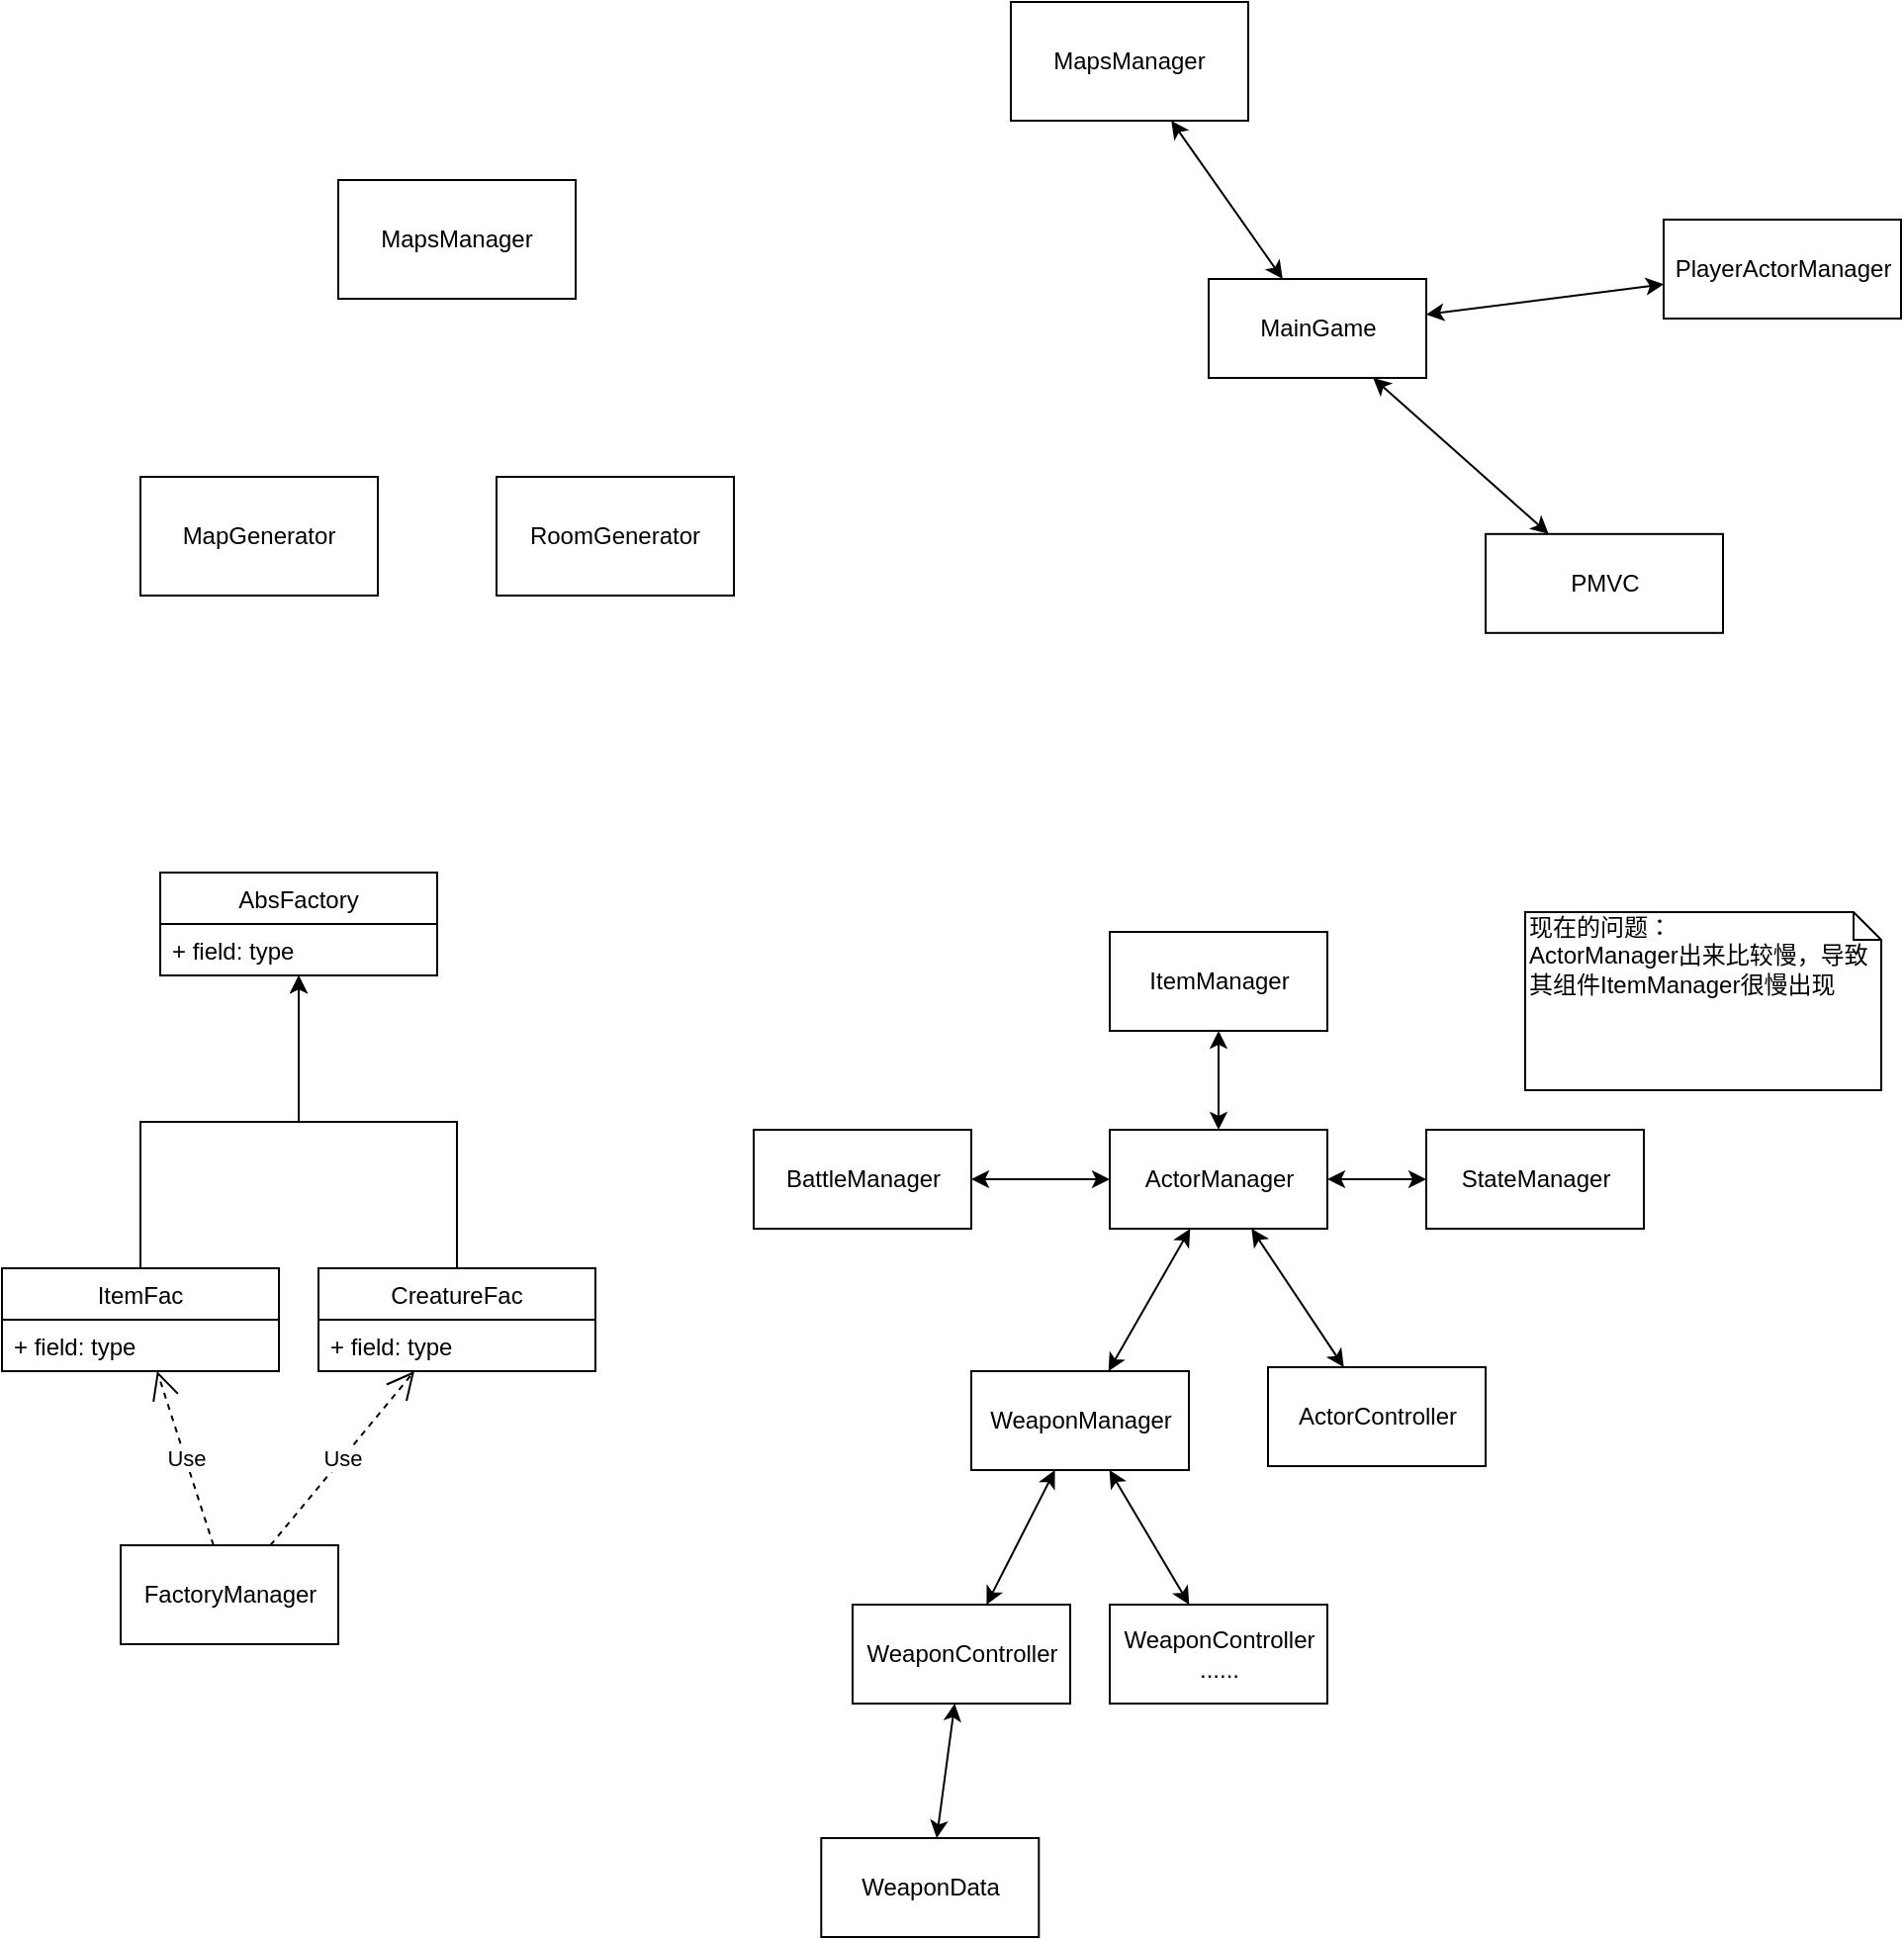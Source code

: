 <mxfile version="12.8.2" type="github">
  <diagram name="Page-1" id="9f46799a-70d6-7492-0946-bef42562c5a5">
    <mxGraphModel dx="915" dy="1634" grid="1" gridSize="10" guides="1" tooltips="1" connect="1" arrows="1" fold="1" page="1" pageScale="1" pageWidth="1100" pageHeight="850" background="#ffffff" math="0" shadow="0">
      <root>
        <mxCell id="0" />
        <mxCell id="1" parent="0" />
        <mxCell id="ZAulG_bHDL-cS3uMdSec-1" value="MainGame" style="html=1;" parent="1" vertex="1">
          <mxGeometry x="700" y="-20" width="110" height="50" as="geometry" />
        </mxCell>
        <mxCell id="ZAulG_bHDL-cS3uMdSec-3" value="FactoryManager" style="html=1;" parent="1" vertex="1">
          <mxGeometry x="150" y="620" width="110" height="50" as="geometry" />
        </mxCell>
        <mxCell id="ZAulG_bHDL-cS3uMdSec-8" value="AbsFactory" style="swimlane;fontStyle=0;childLayout=stackLayout;horizontal=1;startSize=26;fillColor=none;horizontalStack=0;resizeParent=1;resizeParentMax=0;resizeLast=0;collapsible=1;marginBottom=0;" parent="1" vertex="1">
          <mxGeometry x="170" y="280" width="140" height="52" as="geometry" />
        </mxCell>
        <mxCell id="ZAulG_bHDL-cS3uMdSec-10" value="+ field: type" style="text;strokeColor=none;fillColor=none;align=left;verticalAlign=top;spacingLeft=4;spacingRight=4;overflow=hidden;rotatable=0;points=[[0,0.5],[1,0.5]];portConstraint=eastwest;" parent="ZAulG_bHDL-cS3uMdSec-8" vertex="1">
          <mxGeometry y="26" width="140" height="26" as="geometry" />
        </mxCell>
        <mxCell id="ZAulG_bHDL-cS3uMdSec-15" style="edgeStyle=orthogonalEdgeStyle;rounded=0;orthogonalLoop=1;jettySize=auto;html=1;" parent="1" source="ZAulG_bHDL-cS3uMdSec-13" target="ZAulG_bHDL-cS3uMdSec-8" edge="1">
          <mxGeometry relative="1" as="geometry" />
        </mxCell>
        <mxCell id="ZAulG_bHDL-cS3uMdSec-13" value="ItemFac" style="swimlane;fontStyle=0;childLayout=stackLayout;horizontal=1;startSize=26;fillColor=none;horizontalStack=0;resizeParent=1;resizeParentMax=0;resizeLast=0;collapsible=1;marginBottom=0;" parent="1" vertex="1">
          <mxGeometry x="90" y="480" width="140" height="52" as="geometry" />
        </mxCell>
        <mxCell id="ZAulG_bHDL-cS3uMdSec-14" value="+ field: type" style="text;strokeColor=none;fillColor=none;align=left;verticalAlign=top;spacingLeft=4;spacingRight=4;overflow=hidden;rotatable=0;points=[[0,0.5],[1,0.5]];portConstraint=eastwest;" parent="ZAulG_bHDL-cS3uMdSec-13" vertex="1">
          <mxGeometry y="26" width="140" height="26" as="geometry" />
        </mxCell>
        <mxCell id="ZAulG_bHDL-cS3uMdSec-18" style="edgeStyle=orthogonalEdgeStyle;rounded=0;orthogonalLoop=1;jettySize=auto;html=1;" parent="1" source="ZAulG_bHDL-cS3uMdSec-16" target="ZAulG_bHDL-cS3uMdSec-8" edge="1">
          <mxGeometry relative="1" as="geometry" />
        </mxCell>
        <mxCell id="ZAulG_bHDL-cS3uMdSec-16" value="CreatureFac" style="swimlane;fontStyle=0;childLayout=stackLayout;horizontal=1;startSize=26;fillColor=none;horizontalStack=0;resizeParent=1;resizeParentMax=0;resizeLast=0;collapsible=1;marginBottom=0;" parent="1" vertex="1">
          <mxGeometry x="250" y="480" width="140" height="52" as="geometry" />
        </mxCell>
        <mxCell id="ZAulG_bHDL-cS3uMdSec-17" value="+ field: type" style="text;strokeColor=none;fillColor=none;align=left;verticalAlign=top;spacingLeft=4;spacingRight=4;overflow=hidden;rotatable=0;points=[[0,0.5],[1,0.5]];portConstraint=eastwest;" parent="ZAulG_bHDL-cS3uMdSec-16" vertex="1">
          <mxGeometry y="26" width="140" height="26" as="geometry" />
        </mxCell>
        <mxCell id="ZAulG_bHDL-cS3uMdSec-19" value="Use" style="endArrow=open;endSize=12;dashed=1;html=1;" parent="1" source="ZAulG_bHDL-cS3uMdSec-3" target="ZAulG_bHDL-cS3uMdSec-13" edge="1">
          <mxGeometry width="160" relative="1" as="geometry">
            <mxPoint x="10" y="630" as="sourcePoint" />
            <mxPoint x="170" y="630" as="targetPoint" />
          </mxGeometry>
        </mxCell>
        <mxCell id="ZAulG_bHDL-cS3uMdSec-20" value="Use" style="endArrow=open;endSize=12;dashed=1;html=1;" parent="1" source="ZAulG_bHDL-cS3uMdSec-3" target="ZAulG_bHDL-cS3uMdSec-16" edge="1">
          <mxGeometry width="160" relative="1" as="geometry">
            <mxPoint x="20" y="640" as="sourcePoint" />
            <mxPoint x="180" y="640" as="targetPoint" />
          </mxGeometry>
        </mxCell>
        <mxCell id="ZAulG_bHDL-cS3uMdSec-21" value="ActorManager" style="html=1;" parent="1" vertex="1">
          <mxGeometry x="650" y="410" width="110" height="50" as="geometry" />
        </mxCell>
        <mxCell id="ZAulG_bHDL-cS3uMdSec-22" value="BattleManager" style="html=1;" parent="1" vertex="1">
          <mxGeometry x="470" y="410" width="110" height="50" as="geometry" />
        </mxCell>
        <mxCell id="ZAulG_bHDL-cS3uMdSec-23" value="ActorController" style="html=1;" parent="1" vertex="1">
          <mxGeometry x="730" y="530" width="110" height="50" as="geometry" />
        </mxCell>
        <mxCell id="ZAulG_bHDL-cS3uMdSec-24" value="WeaponManager" style="html=1;" parent="1" vertex="1">
          <mxGeometry x="580" y="532" width="110" height="50" as="geometry" />
        </mxCell>
        <mxCell id="ZAulG_bHDL-cS3uMdSec-25" value="StateManager" style="html=1;" parent="1" vertex="1">
          <mxGeometry x="810" y="410" width="110" height="50" as="geometry" />
        </mxCell>
        <mxCell id="ZAulG_bHDL-cS3uMdSec-27" value="" style="endArrow=classic;startArrow=classic;html=1;" parent="1" source="ZAulG_bHDL-cS3uMdSec-22" target="ZAulG_bHDL-cS3uMdSec-21" edge="1">
          <mxGeometry width="50" height="50" relative="1" as="geometry">
            <mxPoint x="690" y="530" as="sourcePoint" />
            <mxPoint x="740" y="480" as="targetPoint" />
          </mxGeometry>
        </mxCell>
        <mxCell id="ZAulG_bHDL-cS3uMdSec-28" value="" style="endArrow=classic;startArrow=classic;html=1;" parent="1" source="ZAulG_bHDL-cS3uMdSec-23" target="ZAulG_bHDL-cS3uMdSec-21" edge="1">
          <mxGeometry width="50" height="50" relative="1" as="geometry">
            <mxPoint x="700" y="540" as="sourcePoint" />
            <mxPoint x="711.053" y="470" as="targetPoint" />
          </mxGeometry>
        </mxCell>
        <mxCell id="ZAulG_bHDL-cS3uMdSec-29" value="" style="endArrow=classic;startArrow=classic;html=1;" parent="1" source="ZAulG_bHDL-cS3uMdSec-24" target="ZAulG_bHDL-cS3uMdSec-21" edge="1">
          <mxGeometry width="50" height="50" relative="1" as="geometry">
            <mxPoint x="710" y="550" as="sourcePoint" />
            <mxPoint x="721.053" y="480" as="targetPoint" />
          </mxGeometry>
        </mxCell>
        <mxCell id="ZAulG_bHDL-cS3uMdSec-30" value="" style="endArrow=classic;startArrow=classic;html=1;" parent="1" source="ZAulG_bHDL-cS3uMdSec-25" target="ZAulG_bHDL-cS3uMdSec-21" edge="1">
          <mxGeometry width="50" height="50" relative="1" as="geometry">
            <mxPoint x="720" y="560" as="sourcePoint" />
            <mxPoint x="731.053" y="490" as="targetPoint" />
          </mxGeometry>
        </mxCell>
        <mxCell id="ZAulG_bHDL-cS3uMdSec-31" value="ItemManager" style="html=1;" parent="1" vertex="1">
          <mxGeometry x="650" y="310" width="110" height="50" as="geometry" />
        </mxCell>
        <mxCell id="ZAulG_bHDL-cS3uMdSec-32" value="" style="endArrow=classic;startArrow=classic;html=1;" parent="1" source="ZAulG_bHDL-cS3uMdSec-31" target="ZAulG_bHDL-cS3uMdSec-21" edge="1">
          <mxGeometry width="50" height="50" relative="1" as="geometry">
            <mxPoint x="610" y="451.562" as="sourcePoint" />
            <mxPoint x="660" y="448.438" as="targetPoint" />
          </mxGeometry>
        </mxCell>
        <mxCell id="ZAulG_bHDL-cS3uMdSec-33" value="现在的问题：&lt;br&gt;ActorManager出来比较慢，导致其组件ItemManager很慢出现" style="shape=note;whiteSpace=wrap;html=1;size=14;verticalAlign=top;align=left;spacingTop=-6;" parent="1" vertex="1">
          <mxGeometry x="860" y="300" width="180" height="90" as="geometry" />
        </mxCell>
        <mxCell id="lxRsSnE1H8E0c15Uz4l2-1" value="" style="endArrow=classic;startArrow=classic;html=1;fontColor=#00CC00;" parent="1" source="lxRsSnE1H8E0c15Uz4l2-2" target="ZAulG_bHDL-cS3uMdSec-24" edge="1">
          <mxGeometry width="50" height="50" relative="1" as="geometry">
            <mxPoint x="616" y="650" as="sourcePoint" />
            <mxPoint x="600" y="620" as="targetPoint" />
          </mxGeometry>
        </mxCell>
        <mxCell id="lxRsSnE1H8E0c15Uz4l2-2" value="WeaponController" style="html=1;" parent="1" vertex="1">
          <mxGeometry x="520" y="650" width="110" height="50" as="geometry" />
        </mxCell>
        <mxCell id="lxRsSnE1H8E0c15Uz4l2-3" value="WeaponData" style="html=1;" parent="1" vertex="1">
          <mxGeometry x="504.15" y="768" width="110" height="50" as="geometry" />
        </mxCell>
        <mxCell id="lxRsSnE1H8E0c15Uz4l2-4" value="" style="endArrow=classic;startArrow=classic;html=1;fontColor=#00CC00;" parent="1" source="lxRsSnE1H8E0c15Uz4l2-3" target="lxRsSnE1H8E0c15Uz4l2-2" edge="1">
          <mxGeometry width="50" height="50" relative="1" as="geometry">
            <mxPoint x="600.15" y="768" as="sourcePoint" />
            <mxPoint x="646" y="710" as="targetPoint" />
          </mxGeometry>
        </mxCell>
        <mxCell id="lxRsSnE1H8E0c15Uz4l2-5" value="WeaponController&lt;br&gt;......" style="html=1;" parent="1" vertex="1">
          <mxGeometry x="650" y="650" width="110" height="50" as="geometry" />
        </mxCell>
        <mxCell id="lxRsSnE1H8E0c15Uz4l2-6" value="" style="endArrow=classic;startArrow=classic;html=1;fontColor=#00CC00;" parent="1" source="lxRsSnE1H8E0c15Uz4l2-5" target="ZAulG_bHDL-cS3uMdSec-24" edge="1">
          <mxGeometry width="50" height="50" relative="1" as="geometry">
            <mxPoint x="597.712" y="660" as="sourcePoint" />
            <mxPoint x="632.288" y="592" as="targetPoint" />
          </mxGeometry>
        </mxCell>
        <mxCell id="mNpqKFfUTkz8U5cucoMy-1" value="MapsManager" style="rounded=0;whiteSpace=wrap;html=1;" vertex="1" parent="1">
          <mxGeometry x="600" y="-160" width="120" height="60" as="geometry" />
        </mxCell>
        <mxCell id="mNpqKFfUTkz8U5cucoMy-2" value="MapGenerator" style="rounded=0;whiteSpace=wrap;html=1;" vertex="1" parent="1">
          <mxGeometry x="160" y="80" width="120" height="60" as="geometry" />
        </mxCell>
        <mxCell id="mNpqKFfUTkz8U5cucoMy-3" value="RoomGenerator" style="rounded=0;whiteSpace=wrap;html=1;" vertex="1" parent="1">
          <mxGeometry x="340" y="80" width="120" height="60" as="geometry" />
        </mxCell>
        <mxCell id="mNpqKFfUTkz8U5cucoMy-4" value="" style="endArrow=classic;startArrow=classic;html=1;" edge="1" parent="1" source="ZAulG_bHDL-cS3uMdSec-1" target="mNpqKFfUTkz8U5cucoMy-5">
          <mxGeometry width="50" height="50" relative="1" as="geometry">
            <mxPoint x="830" y="140" as="sourcePoint" />
            <mxPoint x="900" y="40" as="targetPoint" />
          </mxGeometry>
        </mxCell>
        <mxCell id="mNpqKFfUTkz8U5cucoMy-5" value="PlayerActorManager" style="html=1;" vertex="1" parent="1">
          <mxGeometry x="930" y="-50" width="120" height="50" as="geometry" />
        </mxCell>
        <mxCell id="mNpqKFfUTkz8U5cucoMy-7" value="" style="endArrow=classic;startArrow=classic;html=1;" edge="1" target="mNpqKFfUTkz8U5cucoMy-8" parent="1" source="ZAulG_bHDL-cS3uMdSec-1">
          <mxGeometry width="50" height="50" relative="1" as="geometry">
            <mxPoint x="750" y="89.998" as="sourcePoint" />
            <mxPoint x="840" y="108.9" as="targetPoint" />
          </mxGeometry>
        </mxCell>
        <mxCell id="mNpqKFfUTkz8U5cucoMy-8" value="PMVC" style="html=1;" vertex="1" parent="1">
          <mxGeometry x="840" y="108.9" width="120" height="50" as="geometry" />
        </mxCell>
        <mxCell id="mNpqKFfUTkz8U5cucoMy-9" value="" style="endArrow=classic;startArrow=classic;html=1;" edge="1" parent="1" source="mNpqKFfUTkz8U5cucoMy-1" target="ZAulG_bHDL-cS3uMdSec-1">
          <mxGeometry width="50" height="50" relative="1" as="geometry">
            <mxPoint x="820" y="7.979" as="sourcePoint" />
            <mxPoint x="940" y="-7.34" as="targetPoint" />
          </mxGeometry>
        </mxCell>
        <mxCell id="mNpqKFfUTkz8U5cucoMy-10" value="MapsManager" style="rounded=0;whiteSpace=wrap;html=1;" vertex="1" parent="1">
          <mxGeometry x="260" y="-70" width="120" height="60" as="geometry" />
        </mxCell>
      </root>
    </mxGraphModel>
  </diagram>
</mxfile>
